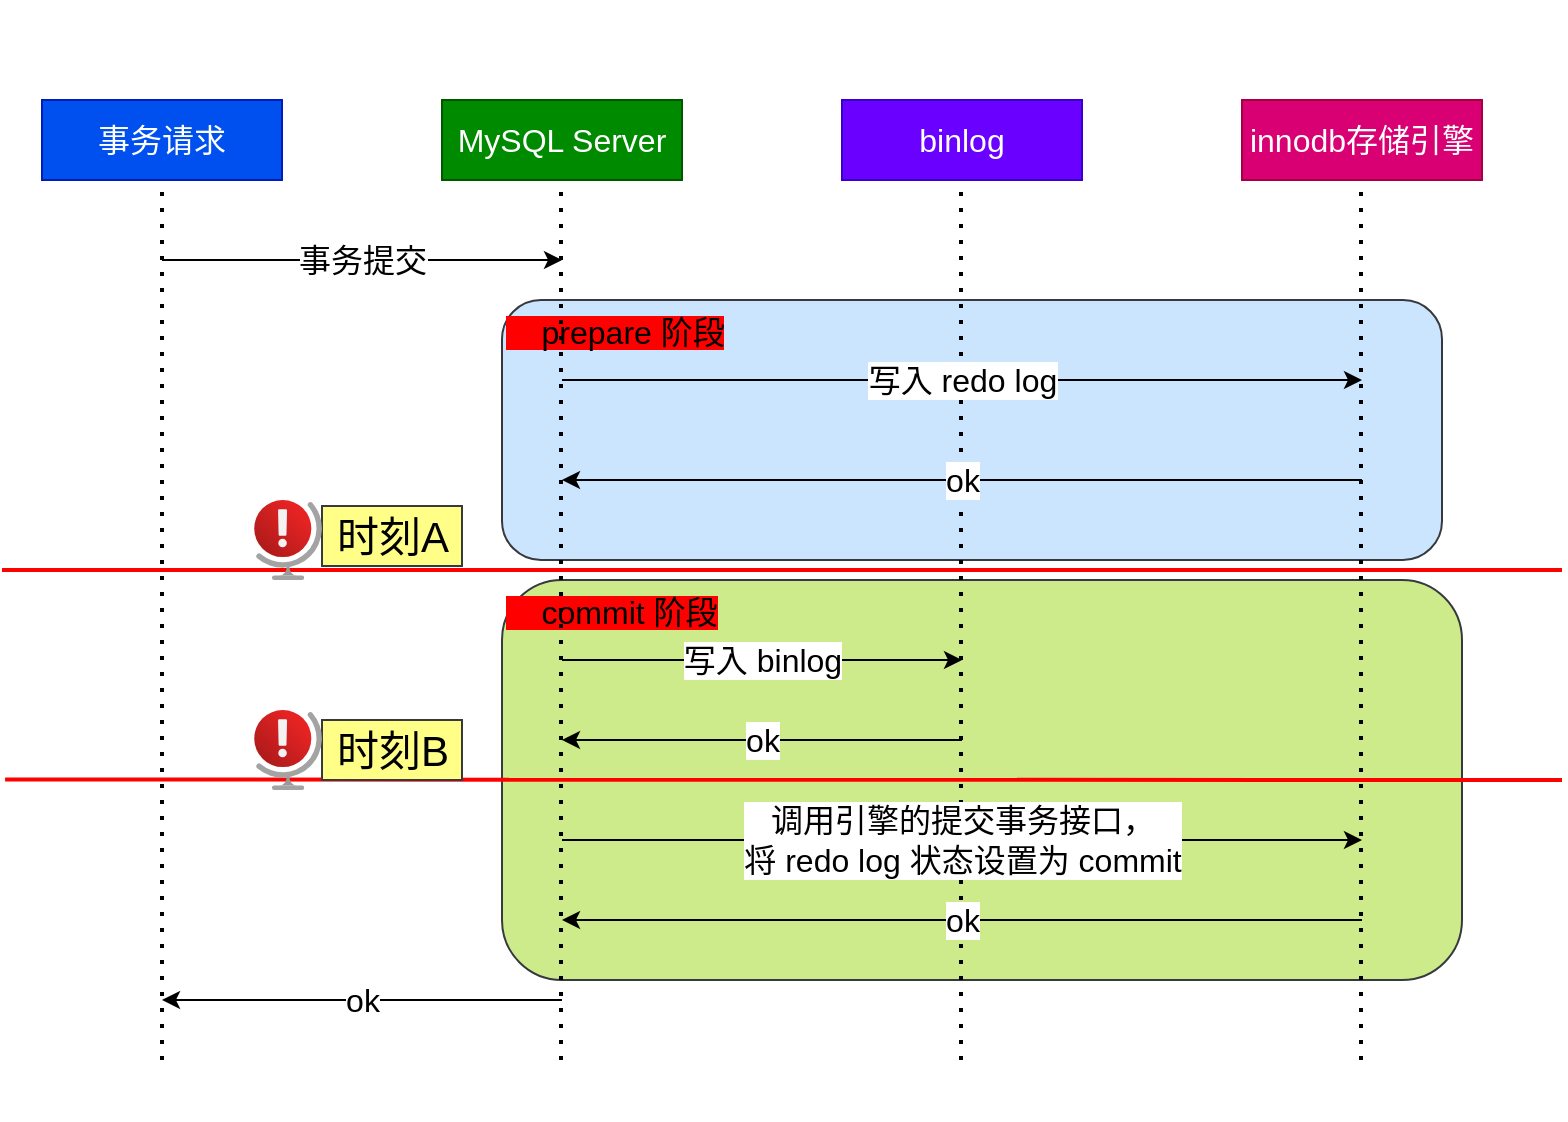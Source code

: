 <mxfile version="20.0.1" type="github">
  <diagram id="LAiEwA4ejN9WoNMm-dOn" name="Page-1">
    <mxGraphModel dx="916" dy="772" grid="1" gridSize="10" guides="1" tooltips="1" connect="1" arrows="1" fold="1" page="1" pageScale="1" pageWidth="827" pageHeight="1169" math="0" shadow="0">
      <root>
        <mxCell id="0" />
        <mxCell id="1" parent="0" />
        <mxCell id="dXw9PHnPfxB79rEIN8Ye-19" value="" style="rounded=0;whiteSpace=wrap;html=1;labelBackgroundColor=#FF0000;fontSize=16;strokeColor=none;" vertex="1" parent="1">
          <mxGeometry x="60" y="70" width="770" height="560" as="geometry" />
        </mxCell>
        <mxCell id="dXw9PHnPfxB79rEIN8Ye-18" value="&lt;span style=&quot;background-color: rgb(255, 0, 0);&quot;&gt;&amp;nbsp; &amp;nbsp; commit 阶段&lt;/span&gt;" style="rounded=1;whiteSpace=wrap;html=1;fontSize=16;align=left;verticalAlign=top;fillColor=#cdeb8b;strokeColor=#36393d;" vertex="1" parent="1">
          <mxGeometry x="310" y="360" width="480" height="200" as="geometry" />
        </mxCell>
        <mxCell id="dXw9PHnPfxB79rEIN8Ye-12" value="写入 binlog" style="endArrow=classic;html=1;rounded=0;fontSize=16;" edge="1" parent="1">
          <mxGeometry width="50" height="50" relative="1" as="geometry">
            <mxPoint x="340" y="400" as="sourcePoint" />
            <mxPoint x="540" y="400" as="targetPoint" />
          </mxGeometry>
        </mxCell>
        <mxCell id="dXw9PHnPfxB79rEIN8Ye-13" value="ok" style="endArrow=classic;html=1;rounded=0;fontSize=16;" edge="1" parent="1">
          <mxGeometry width="50" height="50" relative="1" as="geometry">
            <mxPoint x="540" y="440" as="sourcePoint" />
            <mxPoint x="340" y="440" as="targetPoint" />
          </mxGeometry>
        </mxCell>
        <mxCell id="dXw9PHnPfxB79rEIN8Ye-17" value="&lt;span style=&quot;background-color: rgb(255, 0, 0);&quot;&gt;&amp;nbsp; &amp;nbsp; prepare 阶段&lt;/span&gt;" style="rounded=1;whiteSpace=wrap;html=1;fontSize=16;align=left;verticalAlign=top;fillColor=#cce5ff;strokeColor=#36393d;" vertex="1" parent="1">
          <mxGeometry x="310" y="220" width="470" height="130" as="geometry" />
        </mxCell>
        <mxCell id="dXw9PHnPfxB79rEIN8Ye-1" value="事务请求" style="rounded=0;whiteSpace=wrap;html=1;fontSize=16;fillColor=#0050ef;strokeColor=#001DBC;fontColor=#ffffff;" vertex="1" parent="1">
          <mxGeometry x="80" y="120" width="120" height="40" as="geometry" />
        </mxCell>
        <mxCell id="dXw9PHnPfxB79rEIN8Ye-2" value="MySQL Server" style="rounded=0;whiteSpace=wrap;html=1;fontSize=16;fillColor=#008a00;fontColor=#ffffff;strokeColor=#005700;" vertex="1" parent="1">
          <mxGeometry x="280" y="120" width="120" height="40" as="geometry" />
        </mxCell>
        <mxCell id="dXw9PHnPfxB79rEIN8Ye-3" value="binlog" style="rounded=0;whiteSpace=wrap;html=1;fontSize=16;fillColor=#6a00ff;fontColor=#ffffff;strokeColor=#3700CC;" vertex="1" parent="1">
          <mxGeometry x="480" y="120" width="120" height="40" as="geometry" />
        </mxCell>
        <mxCell id="dXw9PHnPfxB79rEIN8Ye-4" value="innodb存储引擎" style="rounded=0;whiteSpace=wrap;html=1;fontSize=16;fillColor=#d80073;fontColor=#ffffff;strokeColor=#A50040;" vertex="1" parent="1">
          <mxGeometry x="680" y="120" width="120" height="40" as="geometry" />
        </mxCell>
        <mxCell id="dXw9PHnPfxB79rEIN8Ye-5" value="" style="endArrow=none;dashed=1;html=1;dashPattern=1 3;strokeWidth=2;rounded=0;fontSize=16;entryX=0.5;entryY=1;entryDx=0;entryDy=0;" edge="1" parent="1" target="dXw9PHnPfxB79rEIN8Ye-1">
          <mxGeometry width="50" height="50" relative="1" as="geometry">
            <mxPoint x="140" y="600" as="sourcePoint" />
            <mxPoint x="230" y="240" as="targetPoint" />
          </mxGeometry>
        </mxCell>
        <mxCell id="dXw9PHnPfxB79rEIN8Ye-6" value="" style="endArrow=none;dashed=1;html=1;dashPattern=1 3;strokeWidth=2;rounded=0;fontSize=16;entryX=0.5;entryY=1;entryDx=0;entryDy=0;" edge="1" parent="1">
          <mxGeometry width="50" height="50" relative="1" as="geometry">
            <mxPoint x="339.5" y="600" as="sourcePoint" />
            <mxPoint x="339.5" y="160" as="targetPoint" />
          </mxGeometry>
        </mxCell>
        <mxCell id="dXw9PHnPfxB79rEIN8Ye-7" value="" style="endArrow=none;dashed=1;html=1;dashPattern=1 3;strokeWidth=2;rounded=0;fontSize=16;entryX=0.5;entryY=1;entryDx=0;entryDy=0;" edge="1" parent="1">
          <mxGeometry width="50" height="50" relative="1" as="geometry">
            <mxPoint x="539.5" y="600" as="sourcePoint" />
            <mxPoint x="539.5" y="160" as="targetPoint" />
          </mxGeometry>
        </mxCell>
        <mxCell id="dXw9PHnPfxB79rEIN8Ye-8" value="" style="endArrow=none;dashed=1;html=1;dashPattern=1 3;strokeWidth=2;rounded=0;fontSize=16;entryX=0.5;entryY=1;entryDx=0;entryDy=0;" edge="1" parent="1">
          <mxGeometry width="50" height="50" relative="1" as="geometry">
            <mxPoint x="739.5" y="600" as="sourcePoint" />
            <mxPoint x="739.5" y="160" as="targetPoint" />
          </mxGeometry>
        </mxCell>
        <mxCell id="dXw9PHnPfxB79rEIN8Ye-9" value="事务提交" style="endArrow=classic;html=1;rounded=0;fontSize=16;" edge="1" parent="1">
          <mxGeometry width="50" height="50" relative="1" as="geometry">
            <mxPoint x="140" y="200" as="sourcePoint" />
            <mxPoint x="340" y="200" as="targetPoint" />
          </mxGeometry>
        </mxCell>
        <mxCell id="dXw9PHnPfxB79rEIN8Ye-10" value="写入 redo log" style="endArrow=classic;html=1;rounded=0;fontSize=16;" edge="1" parent="1">
          <mxGeometry width="50" height="50" relative="1" as="geometry">
            <mxPoint x="340" y="260" as="sourcePoint" />
            <mxPoint x="740" y="260" as="targetPoint" />
          </mxGeometry>
        </mxCell>
        <mxCell id="dXw9PHnPfxB79rEIN8Ye-11" value="ok" style="endArrow=classic;html=1;rounded=0;fontSize=16;" edge="1" parent="1">
          <mxGeometry width="50" height="50" relative="1" as="geometry">
            <mxPoint x="740" y="310" as="sourcePoint" />
            <mxPoint x="340" y="310" as="targetPoint" />
          </mxGeometry>
        </mxCell>
        <mxCell id="dXw9PHnPfxB79rEIN8Ye-16" value="ok" style="endArrow=classic;html=1;rounded=0;fontSize=16;" edge="1" parent="1">
          <mxGeometry width="50" height="50" relative="1" as="geometry">
            <mxPoint x="340" y="570" as="sourcePoint" />
            <mxPoint x="140" y="570" as="targetPoint" />
          </mxGeometry>
        </mxCell>
        <mxCell id="dXw9PHnPfxB79rEIN8Ye-15" value="ok" style="endArrow=classic;html=1;rounded=0;fontSize=16;" edge="1" parent="1">
          <mxGeometry width="50" height="50" relative="1" as="geometry">
            <mxPoint x="740" y="530" as="sourcePoint" />
            <mxPoint x="340" y="530" as="targetPoint" />
          </mxGeometry>
        </mxCell>
        <mxCell id="dXw9PHnPfxB79rEIN8Ye-14" value="调用引擎的提交事务接口，&lt;br&gt;将 redo log 状态设置为 commit" style="endArrow=classic;html=1;rounded=0;fontSize=16;" edge="1" parent="1">
          <mxGeometry width="50" height="50" relative="1" as="geometry">
            <mxPoint x="340" y="490" as="sourcePoint" />
            <mxPoint x="740" y="490" as="targetPoint" />
          </mxGeometry>
        </mxCell>
        <mxCell id="dXw9PHnPfxB79rEIN8Ye-20" value="" style="endArrow=none;html=1;strokeWidth=2;rounded=0;fontSize=16;strokeColor=#FF0000;" edge="1" parent="1">
          <mxGeometry width="50" height="50" relative="1" as="geometry">
            <mxPoint x="60" y="355" as="sourcePoint" />
            <mxPoint x="840" y="355" as="targetPoint" />
          </mxGeometry>
        </mxCell>
        <mxCell id="dXw9PHnPfxB79rEIN8Ye-21" value="" style="endArrow=none;html=1;strokeWidth=2;rounded=0;fontSize=16;strokeColor=#FF0000;exitX=0.002;exitY=0.696;exitDx=0;exitDy=0;exitPerimeter=0;" edge="1" parent="1" source="dXw9PHnPfxB79rEIN8Ye-19">
          <mxGeometry width="50" height="50" relative="1" as="geometry">
            <mxPoint x="70" y="460" as="sourcePoint" />
            <mxPoint x="840" y="460" as="targetPoint" />
          </mxGeometry>
        </mxCell>
        <mxCell id="dXw9PHnPfxB79rEIN8Ye-22" value="时刻A" style="text;html=1;align=center;verticalAlign=middle;resizable=0;points=[];autosize=1;strokeColor=#36393d;fillColor=#ffff88;fontSize=21;" vertex="1" parent="1">
          <mxGeometry x="220" y="323" width="70" height="30" as="geometry" />
        </mxCell>
        <mxCell id="dXw9PHnPfxB79rEIN8Ye-24" value="时刻B" style="text;html=1;align=center;verticalAlign=middle;resizable=0;points=[];autosize=1;strokeColor=#36393d;fillColor=#ffff88;fontSize=21;" vertex="1" parent="1">
          <mxGeometry x="220" y="430" width="70" height="30" as="geometry" />
        </mxCell>
        <mxCell id="dXw9PHnPfxB79rEIN8Ye-25" value="" style="aspect=fixed;html=1;points=[];align=center;image;fontSize=12;image=img/lib/azure2/general/Globe_Error.svg;labelBackgroundColor=#FF0000;" vertex="1" parent="1">
          <mxGeometry x="186.06" y="320" width="33.94" height="40" as="geometry" />
        </mxCell>
        <mxCell id="dXw9PHnPfxB79rEIN8Ye-26" value="" style="aspect=fixed;html=1;points=[];align=center;image;fontSize=12;image=img/lib/azure2/general/Globe_Error.svg;labelBackgroundColor=#FF0000;" vertex="1" parent="1">
          <mxGeometry x="186.06" y="425" width="33.94" height="40" as="geometry" />
        </mxCell>
      </root>
    </mxGraphModel>
  </diagram>
</mxfile>
